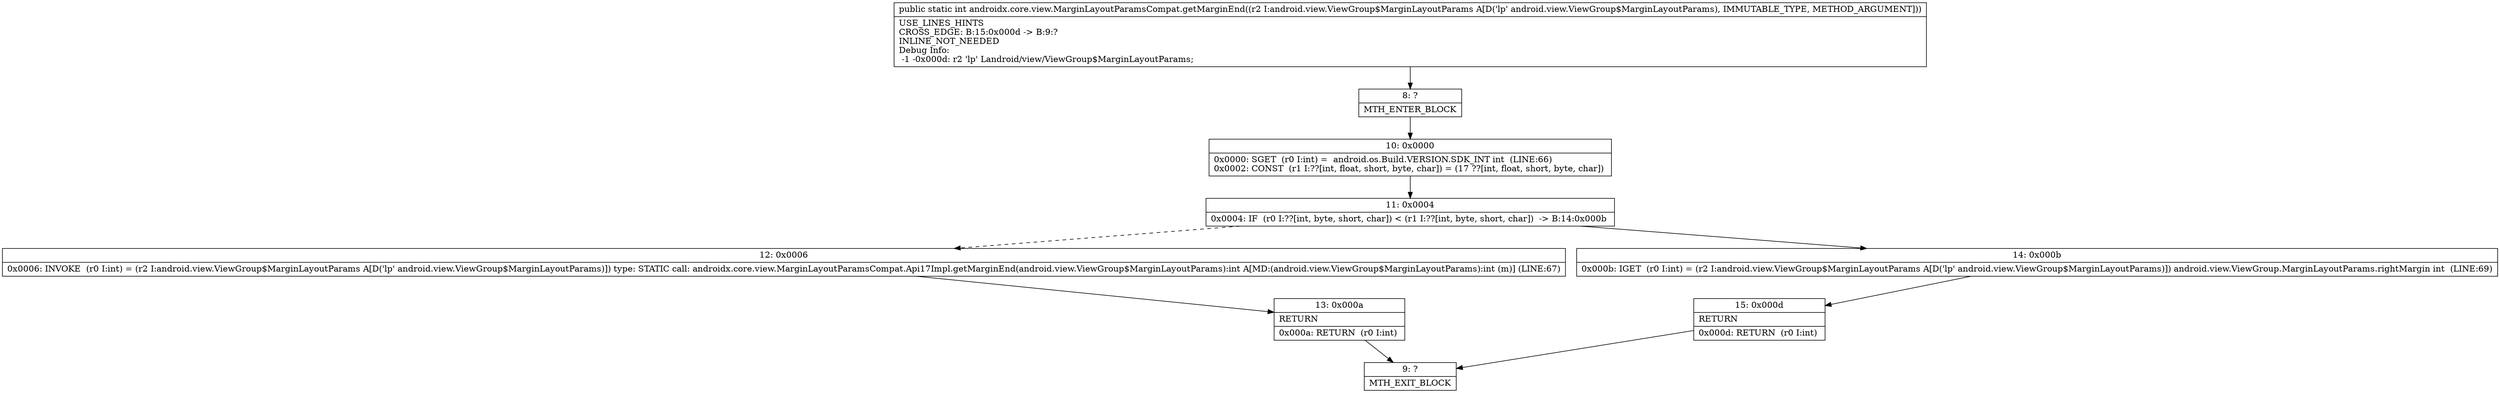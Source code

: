 digraph "CFG forandroidx.core.view.MarginLayoutParamsCompat.getMarginEnd(Landroid\/view\/ViewGroup$MarginLayoutParams;)I" {
Node_8 [shape=record,label="{8\:\ ?|MTH_ENTER_BLOCK\l}"];
Node_10 [shape=record,label="{10\:\ 0x0000|0x0000: SGET  (r0 I:int) =  android.os.Build.VERSION.SDK_INT int  (LINE:66)\l0x0002: CONST  (r1 I:??[int, float, short, byte, char]) = (17 ??[int, float, short, byte, char]) \l}"];
Node_11 [shape=record,label="{11\:\ 0x0004|0x0004: IF  (r0 I:??[int, byte, short, char]) \< (r1 I:??[int, byte, short, char])  \-\> B:14:0x000b \l}"];
Node_12 [shape=record,label="{12\:\ 0x0006|0x0006: INVOKE  (r0 I:int) = (r2 I:android.view.ViewGroup$MarginLayoutParams A[D('lp' android.view.ViewGroup$MarginLayoutParams)]) type: STATIC call: androidx.core.view.MarginLayoutParamsCompat.Api17Impl.getMarginEnd(android.view.ViewGroup$MarginLayoutParams):int A[MD:(android.view.ViewGroup$MarginLayoutParams):int (m)] (LINE:67)\l}"];
Node_13 [shape=record,label="{13\:\ 0x000a|RETURN\l|0x000a: RETURN  (r0 I:int) \l}"];
Node_9 [shape=record,label="{9\:\ ?|MTH_EXIT_BLOCK\l}"];
Node_14 [shape=record,label="{14\:\ 0x000b|0x000b: IGET  (r0 I:int) = (r2 I:android.view.ViewGroup$MarginLayoutParams A[D('lp' android.view.ViewGroup$MarginLayoutParams)]) android.view.ViewGroup.MarginLayoutParams.rightMargin int  (LINE:69)\l}"];
Node_15 [shape=record,label="{15\:\ 0x000d|RETURN\l|0x000d: RETURN  (r0 I:int) \l}"];
MethodNode[shape=record,label="{public static int androidx.core.view.MarginLayoutParamsCompat.getMarginEnd((r2 I:android.view.ViewGroup$MarginLayoutParams A[D('lp' android.view.ViewGroup$MarginLayoutParams), IMMUTABLE_TYPE, METHOD_ARGUMENT]))  | USE_LINES_HINTS\lCROSS_EDGE: B:15:0x000d \-\> B:9:?\lINLINE_NOT_NEEDED\lDebug Info:\l  \-1 \-0x000d: r2 'lp' Landroid\/view\/ViewGroup$MarginLayoutParams;\l}"];
MethodNode -> Node_8;Node_8 -> Node_10;
Node_10 -> Node_11;
Node_11 -> Node_12[style=dashed];
Node_11 -> Node_14;
Node_12 -> Node_13;
Node_13 -> Node_9;
Node_14 -> Node_15;
Node_15 -> Node_9;
}


